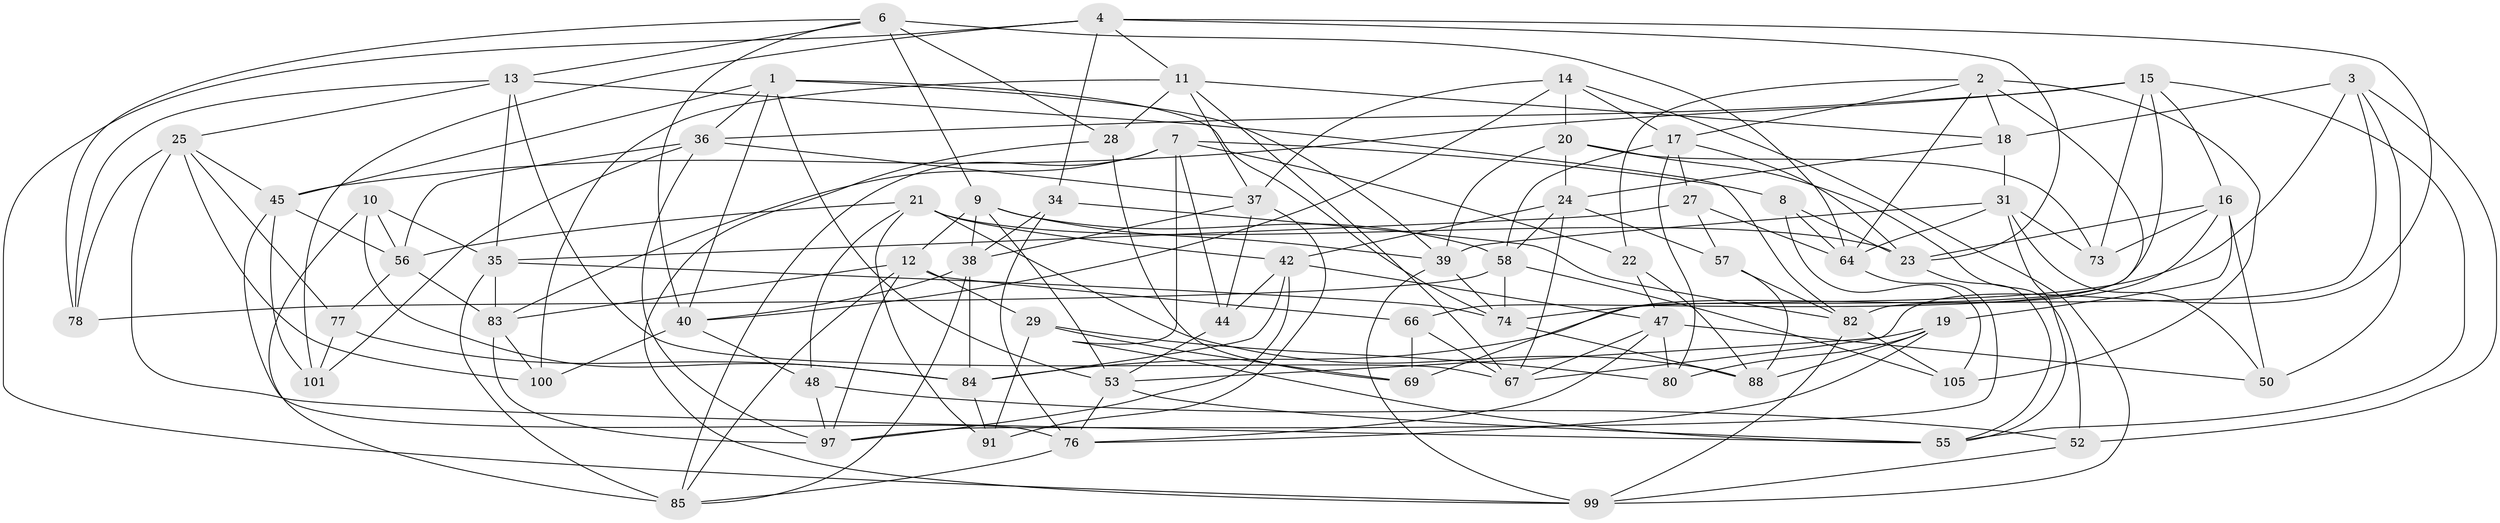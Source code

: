 // original degree distribution, {4: 1.0}
// Generated by graph-tools (version 1.1) at 2025/42/03/06/25 10:42:25]
// undirected, 68 vertices, 179 edges
graph export_dot {
graph [start="1"]
  node [color=gray90,style=filled];
  1 [super="+5"];
  2 [super="+111"];
  3 [super="+54"];
  4 [super="+30"];
  6 [super="+59"];
  7 [super="+32"];
  8;
  9 [super="+68"];
  10;
  11 [super="+75"];
  12 [super="+46"];
  13 [super="+33"];
  14 [super="+62"];
  15 [super="+26"];
  16 [super="+95"];
  17 [super="+43"];
  18 [super="+63"];
  19 [super="+51"];
  20 [super="+70"];
  21 [super="+65"];
  22;
  23 [super="+81"];
  24 [super="+41"];
  25 [super="+104"];
  27;
  28;
  29;
  31 [super="+86"];
  34;
  35 [super="+110"];
  36 [super="+90"];
  37 [super="+61"];
  38 [super="+49"];
  39 [super="+96"];
  40 [super="+98"];
  42 [super="+109"];
  44;
  45 [super="+72"];
  47 [super="+108"];
  48;
  50;
  52;
  53 [super="+103"];
  55 [super="+60"];
  56 [super="+107"];
  57;
  58 [super="+102"];
  64 [super="+92"];
  66;
  67 [super="+71"];
  69;
  73;
  74 [super="+112"];
  76 [super="+79"];
  77;
  78;
  80;
  82 [super="+89"];
  83 [super="+113"];
  84 [super="+93"];
  85 [super="+87"];
  88 [super="+94"];
  91;
  97 [super="+106"];
  99 [super="+114"];
  100;
  101;
  105;
  1 -- 53;
  1 -- 39;
  1 -- 36;
  1 -- 40;
  1 -- 74;
  1 -- 45;
  2 -- 17;
  2 -- 22;
  2 -- 18;
  2 -- 64;
  2 -- 105;
  2 -- 69;
  3 -- 18 [weight=2];
  3 -- 50;
  3 -- 52;
  3 -- 82;
  3 -- 74;
  4 -- 101;
  4 -- 34;
  4 -- 11;
  4 -- 67;
  4 -- 99;
  4 -- 23;
  6 -- 28;
  6 -- 40;
  6 -- 64;
  6 -- 9;
  6 -- 78;
  6 -- 13;
  7 -- 22;
  7 -- 8;
  7 -- 83;
  7 -- 44;
  7 -- 85;
  7 -- 55;
  8 -- 105;
  8 -- 64;
  8 -- 23;
  9 -- 53;
  9 -- 39;
  9 -- 58;
  9 -- 12;
  9 -- 38;
  10 -- 35;
  10 -- 56;
  10 -- 85;
  10 -- 84;
  11 -- 28;
  11 -- 67;
  11 -- 100;
  11 -- 37;
  11 -- 18;
  12 -- 85;
  12 -- 29;
  12 -- 66;
  12 -- 83;
  12 -- 97;
  13 -- 67;
  13 -- 25;
  13 -- 35;
  13 -- 78;
  13 -- 82;
  14 -- 17;
  14 -- 20 [weight=2];
  14 -- 40;
  14 -- 37;
  14 -- 99;
  15 -- 55;
  15 -- 73;
  15 -- 45;
  15 -- 16;
  15 -- 66;
  15 -- 36;
  16 -- 23;
  16 -- 73;
  16 -- 50;
  16 -- 19;
  16 -- 84;
  17 -- 23;
  17 -- 27;
  17 -- 80;
  17 -- 58;
  18 -- 24;
  18 -- 31;
  19 -- 88 [weight=2];
  19 -- 80;
  19 -- 53;
  19 -- 76;
  20 -- 39;
  20 -- 73;
  20 -- 24;
  20 -- 52;
  21 -- 48;
  21 -- 42;
  21 -- 88;
  21 -- 56;
  21 -- 91;
  21 -- 23;
  22 -- 88;
  22 -- 47;
  23 -- 55;
  24 -- 57;
  24 -- 67;
  24 -- 42;
  24 -- 58;
  25 -- 100;
  25 -- 45;
  25 -- 77;
  25 -- 78;
  25 -- 55;
  27 -- 35;
  27 -- 57;
  27 -- 64;
  28 -- 69;
  28 -- 99;
  29 -- 69;
  29 -- 80;
  29 -- 91;
  31 -- 64;
  31 -- 73;
  31 -- 39;
  31 -- 50;
  31 -- 55;
  34 -- 82;
  34 -- 76;
  34 -- 38;
  35 -- 83;
  35 -- 85;
  35 -- 74;
  36 -- 97;
  36 -- 56;
  36 -- 101;
  36 -- 37;
  37 -- 44;
  37 -- 91;
  37 -- 38;
  38 -- 84;
  38 -- 40;
  38 -- 85;
  39 -- 74;
  39 -- 99;
  40 -- 48;
  40 -- 100;
  42 -- 84;
  42 -- 44;
  42 -- 97;
  42 -- 47;
  44 -- 53;
  45 -- 56;
  45 -- 101;
  45 -- 76;
  47 -- 50;
  47 -- 80;
  47 -- 67;
  47 -- 76;
  48 -- 52;
  48 -- 97;
  52 -- 99;
  53 -- 55;
  53 -- 76;
  56 -- 83;
  56 -- 77;
  57 -- 82;
  57 -- 88;
  58 -- 105;
  58 -- 78;
  58 -- 74;
  64 -- 97;
  66 -- 69;
  66 -- 67;
  74 -- 88;
  76 -- 85;
  77 -- 101;
  77 -- 84;
  82 -- 105;
  82 -- 99;
  83 -- 100;
  83 -- 97;
  84 -- 91;
}
